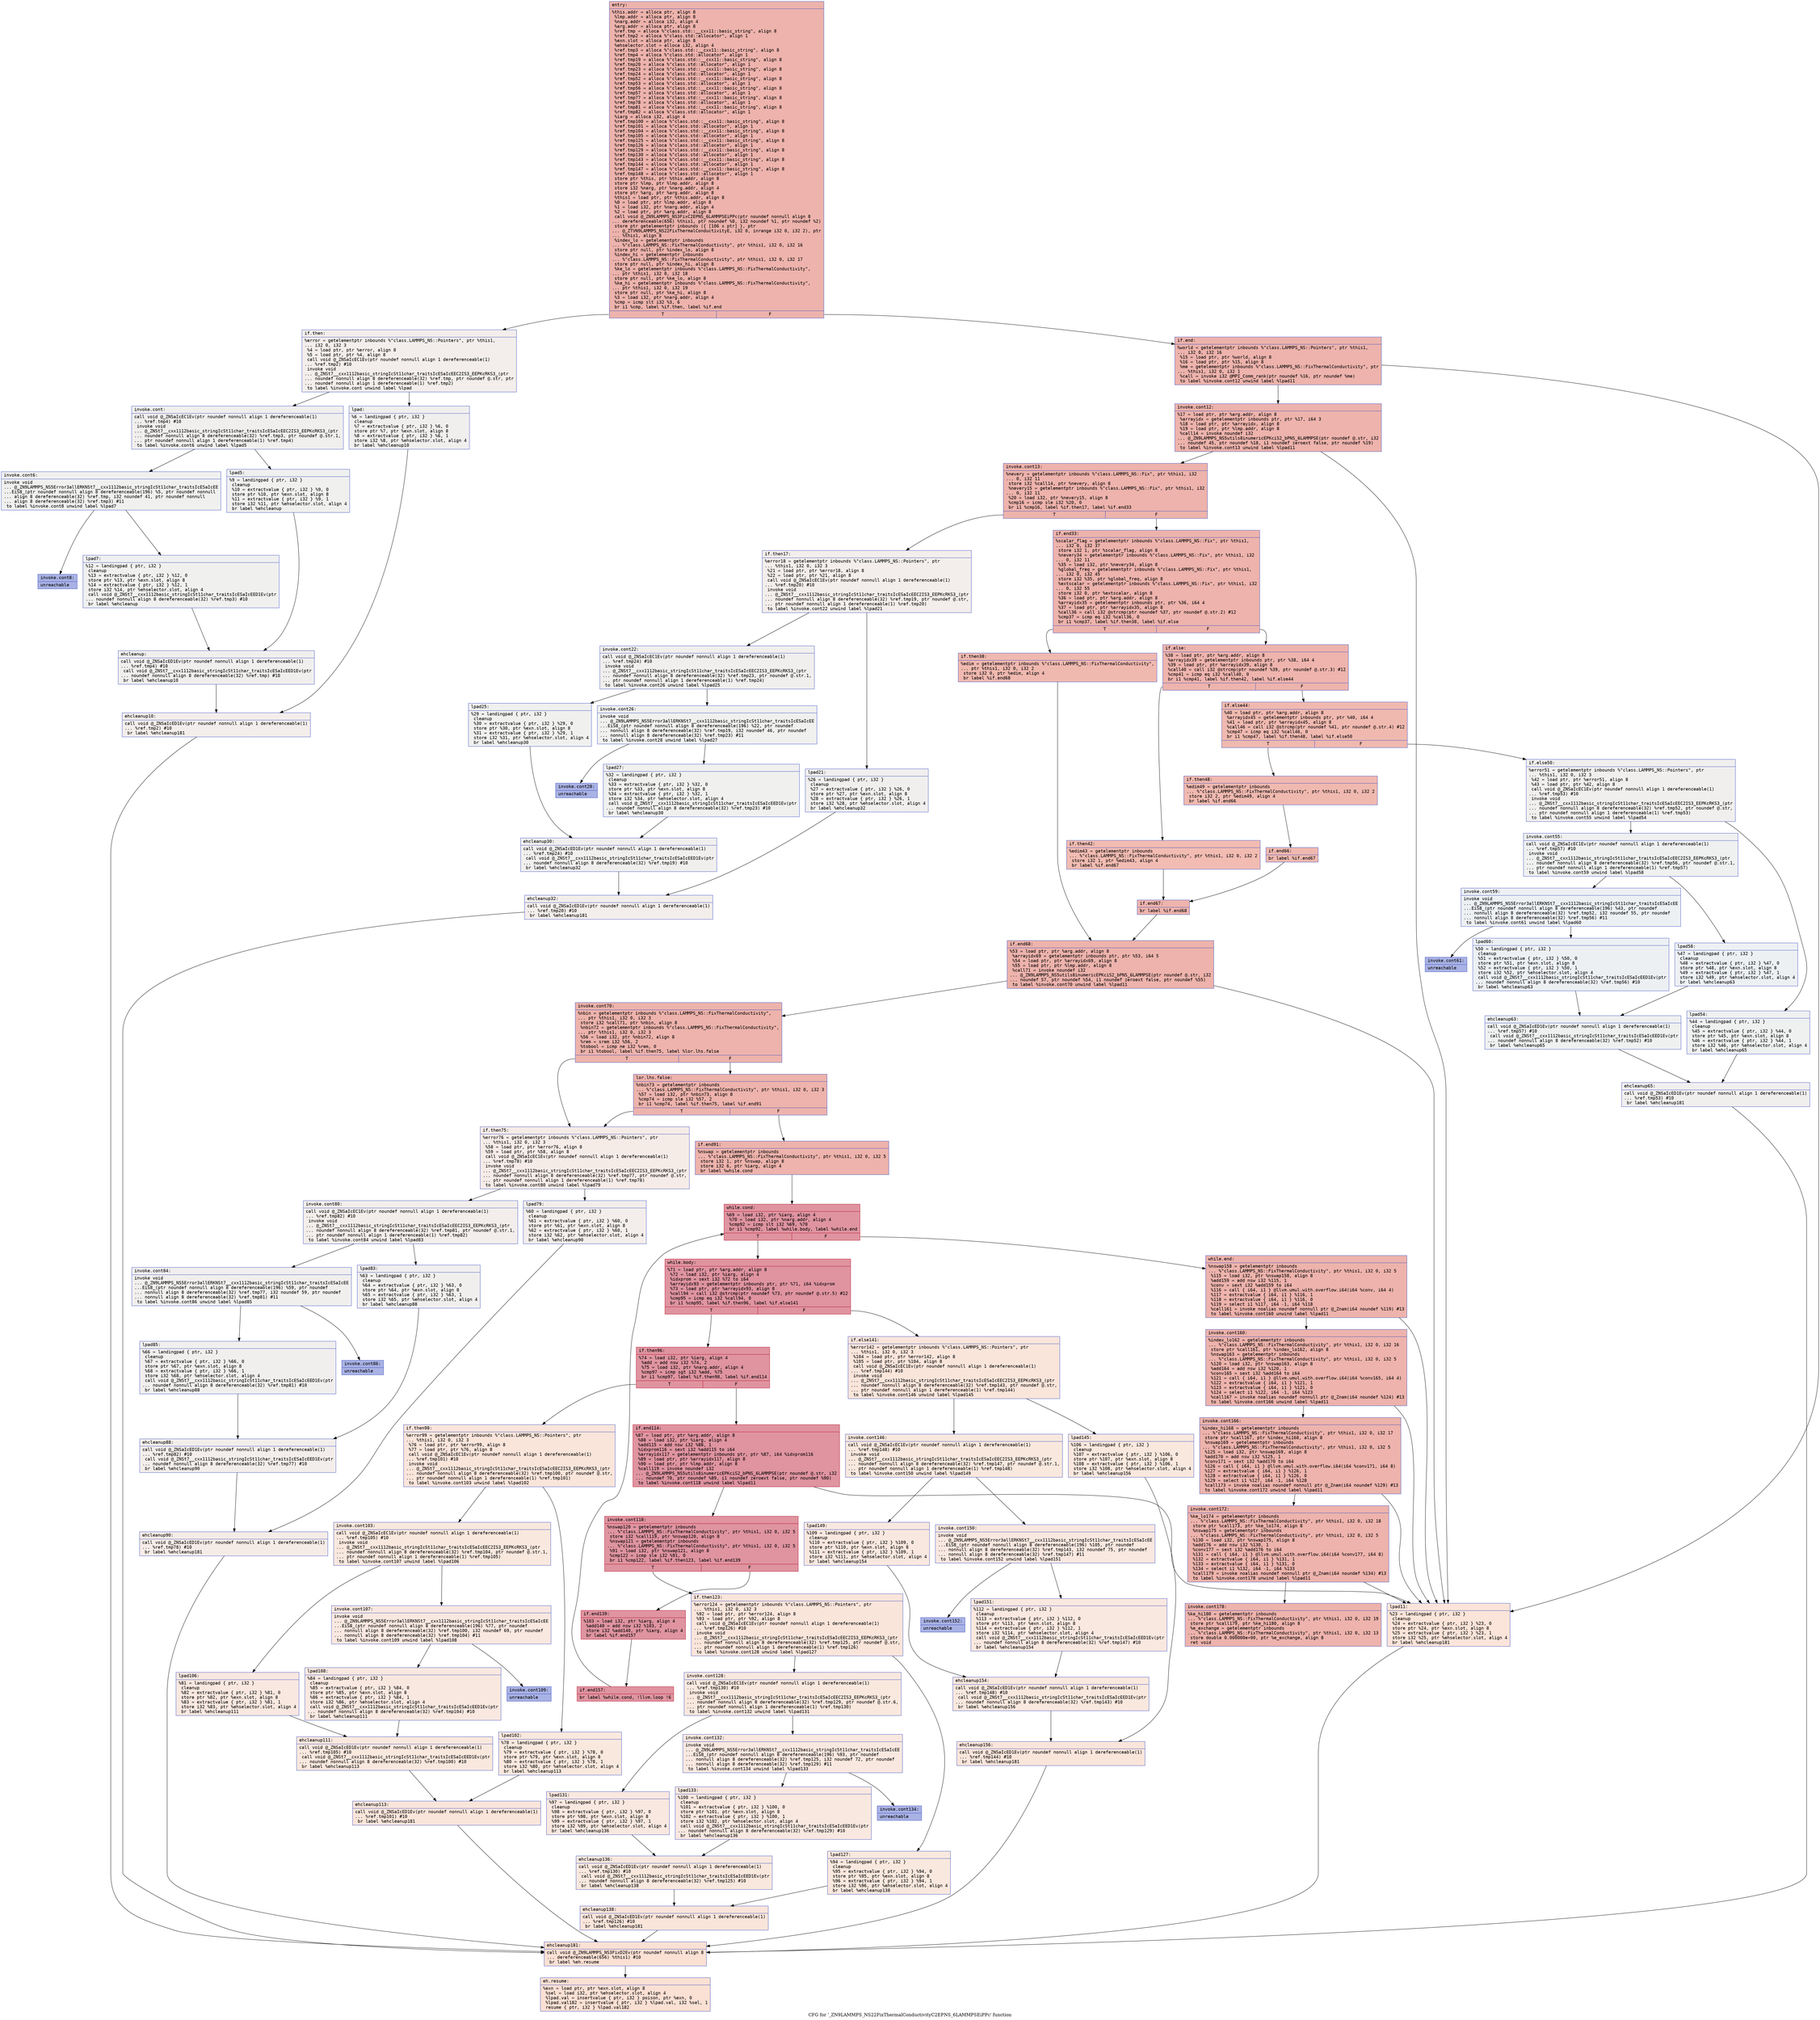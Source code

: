 digraph "CFG for '_ZN9LAMMPS_NS22FixThermalConductivityC2EPNS_6LAMMPSEiPPc' function" {
	label="CFG for '_ZN9LAMMPS_NS22FixThermalConductivityC2EPNS_6LAMMPSEiPPc' function";

	Node0x55ef6f8c0420 [shape=record,color="#3d50c3ff", style=filled, fillcolor="#d6524470" fontname="Courier",label="{entry:\l|  %this.addr = alloca ptr, align 8\l  %lmp.addr = alloca ptr, align 8\l  %narg.addr = alloca i32, align 4\l  %arg.addr = alloca ptr, align 8\l  %ref.tmp = alloca %\"class.std::__cxx11::basic_string\", align 8\l  %ref.tmp2 = alloca %\"class.std::allocator\", align 1\l  %exn.slot = alloca ptr, align 8\l  %ehselector.slot = alloca i32, align 4\l  %ref.tmp3 = alloca %\"class.std::__cxx11::basic_string\", align 8\l  %ref.tmp4 = alloca %\"class.std::allocator\", align 1\l  %ref.tmp19 = alloca %\"class.std::__cxx11::basic_string\", align 8\l  %ref.tmp20 = alloca %\"class.std::allocator\", align 1\l  %ref.tmp23 = alloca %\"class.std::__cxx11::basic_string\", align 8\l  %ref.tmp24 = alloca %\"class.std::allocator\", align 1\l  %ref.tmp52 = alloca %\"class.std::__cxx11::basic_string\", align 8\l  %ref.tmp53 = alloca %\"class.std::allocator\", align 1\l  %ref.tmp56 = alloca %\"class.std::__cxx11::basic_string\", align 8\l  %ref.tmp57 = alloca %\"class.std::allocator\", align 1\l  %ref.tmp77 = alloca %\"class.std::__cxx11::basic_string\", align 8\l  %ref.tmp78 = alloca %\"class.std::allocator\", align 1\l  %ref.tmp81 = alloca %\"class.std::__cxx11::basic_string\", align 8\l  %ref.tmp82 = alloca %\"class.std::allocator\", align 1\l  %iarg = alloca i32, align 4\l  %ref.tmp100 = alloca %\"class.std::__cxx11::basic_string\", align 8\l  %ref.tmp101 = alloca %\"class.std::allocator\", align 1\l  %ref.tmp104 = alloca %\"class.std::__cxx11::basic_string\", align 8\l  %ref.tmp105 = alloca %\"class.std::allocator\", align 1\l  %ref.tmp125 = alloca %\"class.std::__cxx11::basic_string\", align 8\l  %ref.tmp126 = alloca %\"class.std::allocator\", align 1\l  %ref.tmp129 = alloca %\"class.std::__cxx11::basic_string\", align 8\l  %ref.tmp130 = alloca %\"class.std::allocator\", align 1\l  %ref.tmp143 = alloca %\"class.std::__cxx11::basic_string\", align 8\l  %ref.tmp144 = alloca %\"class.std::allocator\", align 1\l  %ref.tmp147 = alloca %\"class.std::__cxx11::basic_string\", align 8\l  %ref.tmp148 = alloca %\"class.std::allocator\", align 1\l  store ptr %this, ptr %this.addr, align 8\l  store ptr %lmp, ptr %lmp.addr, align 8\l  store i32 %narg, ptr %narg.addr, align 4\l  store ptr %arg, ptr %arg.addr, align 8\l  %this1 = load ptr, ptr %this.addr, align 8\l  %0 = load ptr, ptr %lmp.addr, align 8\l  %1 = load i32, ptr %narg.addr, align 4\l  %2 = load ptr, ptr %arg.addr, align 8\l  call void @_ZN9LAMMPS_NS3FixC2EPNS_6LAMMPSEiPPc(ptr noundef nonnull align 8\l... dereferenceable(656) %this1, ptr noundef %0, i32 noundef %1, ptr noundef %2)\l  store ptr getelementptr inbounds (\{ [106 x ptr] \}, ptr\l... @_ZTVN9LAMMPS_NS22FixThermalConductivityE, i32 0, inrange i32 0, i32 2), ptr\l... %this1, align 8\l  %index_lo = getelementptr inbounds\l... %\"class.LAMMPS_NS::FixThermalConductivity\", ptr %this1, i32 0, i32 16\l  store ptr null, ptr %index_lo, align 8\l  %index_hi = getelementptr inbounds\l... %\"class.LAMMPS_NS::FixThermalConductivity\", ptr %this1, i32 0, i32 17\l  store ptr null, ptr %index_hi, align 8\l  %ke_lo = getelementptr inbounds %\"class.LAMMPS_NS::FixThermalConductivity\",\l... ptr %this1, i32 0, i32 18\l  store ptr null, ptr %ke_lo, align 8\l  %ke_hi = getelementptr inbounds %\"class.LAMMPS_NS::FixThermalConductivity\",\l... ptr %this1, i32 0, i32 19\l  store ptr null, ptr %ke_hi, align 8\l  %3 = load i32, ptr %narg.addr, align 4\l  %cmp = icmp slt i32 %3, 6\l  br i1 %cmp, label %if.then, label %if.end\l|{<s0>T|<s1>F}}"];
	Node0x55ef6f8c0420:s0 -> Node0x55ef6f8c4960[tooltip="entry -> if.then\nProbability 0.00%" ];
	Node0x55ef6f8c0420:s1 -> Node0x55ef6f8c4a30[tooltip="entry -> if.end\nProbability 100.00%" ];
	Node0x55ef6f8c4960 [shape=record,color="#3d50c3ff", style=filled, fillcolor="#e5d8d170" fontname="Courier",label="{if.then:\l|  %error = getelementptr inbounds %\"class.LAMMPS_NS::Pointers\", ptr %this1,\l... i32 0, i32 3\l  %4 = load ptr, ptr %error, align 8\l  %5 = load ptr, ptr %4, align 8\l  call void @_ZNSaIcEC1Ev(ptr noundef nonnull align 1 dereferenceable(1)\l... %ref.tmp2) #10\l  invoke void\l... @_ZNSt7__cxx1112basic_stringIcSt11char_traitsIcESaIcEEC2IS3_EEPKcRKS3_(ptr\l... noundef nonnull align 8 dereferenceable(32) %ref.tmp, ptr noundef @.str, ptr\l... noundef nonnull align 1 dereferenceable(1) %ref.tmp2)\l          to label %invoke.cont unwind label %lpad\l}"];
	Node0x55ef6f8c4960 -> Node0x55ef6f8c56a0[tooltip="if.then -> invoke.cont\nProbability 50.00%" ];
	Node0x55ef6f8c4960 -> Node0x55ef6f8c5780[tooltip="if.then -> lpad\nProbability 50.00%" ];
	Node0x55ef6f8c56a0 [shape=record,color="#3d50c3ff", style=filled, fillcolor="#e0dbd870" fontname="Courier",label="{invoke.cont:\l|  call void @_ZNSaIcEC1Ev(ptr noundef nonnull align 1 dereferenceable(1)\l... %ref.tmp4) #10\l  invoke void\l... @_ZNSt7__cxx1112basic_stringIcSt11char_traitsIcESaIcEEC2IS3_EEPKcRKS3_(ptr\l... noundef nonnull align 8 dereferenceable(32) %ref.tmp3, ptr noundef @.str.1,\l... ptr noundef nonnull align 1 dereferenceable(1) %ref.tmp4)\l          to label %invoke.cont6 unwind label %lpad5\l}"];
	Node0x55ef6f8c56a0 -> Node0x55ef6f8c6b20[tooltip="invoke.cont -> invoke.cont6\nProbability 50.00%" ];
	Node0x55ef6f8c56a0 -> Node0x55ef6f8c6b70[tooltip="invoke.cont -> lpad5\nProbability 50.00%" ];
	Node0x55ef6f8c6b20 [shape=record,color="#3d50c3ff", style=filled, fillcolor="#dedcdb70" fontname="Courier",label="{invoke.cont6:\l|  invoke void\l... @_ZN9LAMMPS_NS5Error3allERKNSt7__cxx1112basic_stringIcSt11char_traitsIcESaIcEE\l...EiS8_(ptr noundef nonnull align 8 dereferenceable(196) %5, ptr noundef nonnull\l... align 8 dereferenceable(32) %ref.tmp, i32 noundef 41, ptr noundef nonnull\l... align 8 dereferenceable(32) %ref.tmp3) #11\l          to label %invoke.cont8 unwind label %lpad7\l}"];
	Node0x55ef6f8c6b20 -> Node0x55ef6f8c6ad0[tooltip="invoke.cont6 -> invoke.cont8\nProbability 0.00%" ];
	Node0x55ef6f8c6b20 -> Node0x55ef6f8c6dd0[tooltip="invoke.cont6 -> lpad7\nProbability 100.00%" ];
	Node0x55ef6f8c6ad0 [shape=record,color="#3d50c3ff", style=filled, fillcolor="#3d50c370" fontname="Courier",label="{invoke.cont8:\l|  unreachable\l}"];
	Node0x55ef6f8c5780 [shape=record,color="#3d50c3ff", style=filled, fillcolor="#e0dbd870" fontname="Courier",label="{lpad:\l|  %6 = landingpad \{ ptr, i32 \}\l          cleanup\l  %7 = extractvalue \{ ptr, i32 \} %6, 0\l  store ptr %7, ptr %exn.slot, align 8\l  %8 = extractvalue \{ ptr, i32 \} %6, 1\l  store i32 %8, ptr %ehselector.slot, align 4\l  br label %ehcleanup10\l}"];
	Node0x55ef6f8c5780 -> Node0x55ef6f8c7470[tooltip="lpad -> ehcleanup10\nProbability 100.00%" ];
	Node0x55ef6f8c6b70 [shape=record,color="#3d50c3ff", style=filled, fillcolor="#dedcdb70" fontname="Courier",label="{lpad5:\l|  %9 = landingpad \{ ptr, i32 \}\l          cleanup\l  %10 = extractvalue \{ ptr, i32 \} %9, 0\l  store ptr %10, ptr %exn.slot, align 8\l  %11 = extractvalue \{ ptr, i32 \} %9, 1\l  store i32 %11, ptr %ehselector.slot, align 4\l  br label %ehcleanup\l}"];
	Node0x55ef6f8c6b70 -> Node0x55ef6f8c77c0[tooltip="lpad5 -> ehcleanup\nProbability 100.00%" ];
	Node0x55ef6f8c6dd0 [shape=record,color="#3d50c3ff", style=filled, fillcolor="#dedcdb70" fontname="Courier",label="{lpad7:\l|  %12 = landingpad \{ ptr, i32 \}\l          cleanup\l  %13 = extractvalue \{ ptr, i32 \} %12, 0\l  store ptr %13, ptr %exn.slot, align 8\l  %14 = extractvalue \{ ptr, i32 \} %12, 1\l  store i32 %14, ptr %ehselector.slot, align 4\l  call void @_ZNSt7__cxx1112basic_stringIcSt11char_traitsIcESaIcEED1Ev(ptr\l... noundef nonnull align 8 dereferenceable(32) %ref.tmp3) #10\l  br label %ehcleanup\l}"];
	Node0x55ef6f8c6dd0 -> Node0x55ef6f8c77c0[tooltip="lpad7 -> ehcleanup\nProbability 100.00%" ];
	Node0x55ef6f8c77c0 [shape=record,color="#3d50c3ff", style=filled, fillcolor="#e0dbd870" fontname="Courier",label="{ehcleanup:\l|  call void @_ZNSaIcED1Ev(ptr noundef nonnull align 1 dereferenceable(1)\l... %ref.tmp4) #10\l  call void @_ZNSt7__cxx1112basic_stringIcSt11char_traitsIcESaIcEED1Ev(ptr\l... noundef nonnull align 8 dereferenceable(32) %ref.tmp) #10\l  br label %ehcleanup10\l}"];
	Node0x55ef6f8c77c0 -> Node0x55ef6f8c7470[tooltip="ehcleanup -> ehcleanup10\nProbability 100.00%" ];
	Node0x55ef6f8c7470 [shape=record,color="#3d50c3ff", style=filled, fillcolor="#e5d8d170" fontname="Courier",label="{ehcleanup10:\l|  call void @_ZNSaIcED1Ev(ptr noundef nonnull align 1 dereferenceable(1)\l... %ref.tmp2) #10\l  br label %ehcleanup181\l}"];
	Node0x55ef6f8c7470 -> Node0x55ef6f8c8220[tooltip="ehcleanup10 -> ehcleanup181\nProbability 100.00%" ];
	Node0x55ef6f8c4a30 [shape=record,color="#3d50c3ff", style=filled, fillcolor="#d6524470" fontname="Courier",label="{if.end:\l|  %world = getelementptr inbounds %\"class.LAMMPS_NS::Pointers\", ptr %this1,\l... i32 0, i32 16\l  %15 = load ptr, ptr %world, align 8\l  %16 = load ptr, ptr %15, align 8\l  %me = getelementptr inbounds %\"class.LAMMPS_NS::FixThermalConductivity\", ptr\l... %this1, i32 0, i32 1\l  %call = invoke i32 @MPI_Comm_rank(ptr noundef %16, ptr noundef %me)\l          to label %invoke.cont12 unwind label %lpad11\l}"];
	Node0x55ef6f8c4a30 -> Node0x55ef6f8c8580[tooltip="if.end -> invoke.cont12\nProbability 100.00%" ];
	Node0x55ef6f8c4a30 -> Node0x55ef6f8c8600[tooltip="if.end -> lpad11\nProbability 0.00%" ];
	Node0x55ef6f8c8580 [shape=record,color="#3d50c3ff", style=filled, fillcolor="#d6524470" fontname="Courier",label="{invoke.cont12:\l|  %17 = load ptr, ptr %arg.addr, align 8\l  %arrayidx = getelementptr inbounds ptr, ptr %17, i64 3\l  %18 = load ptr, ptr %arrayidx, align 8\l  %19 = load ptr, ptr %lmp.addr, align 8\l  %call14 = invoke noundef i32\l... @_ZN9LAMMPS_NS5utils8inumericEPKciS2_bPNS_6LAMMPSE(ptr noundef @.str, i32\l... noundef 45, ptr noundef %18, i1 noundef zeroext false, ptr noundef %19)\l          to label %invoke.cont13 unwind label %lpad11\l}"];
	Node0x55ef6f8c8580 -> Node0x55ef6f8c8c70[tooltip="invoke.cont12 -> invoke.cont13\nProbability 100.00%" ];
	Node0x55ef6f8c8580 -> Node0x55ef6f8c8600[tooltip="invoke.cont12 -> lpad11\nProbability 0.00%" ];
	Node0x55ef6f8c8c70 [shape=record,color="#3d50c3ff", style=filled, fillcolor="#d6524470" fontname="Courier",label="{invoke.cont13:\l|  %nevery = getelementptr inbounds %\"class.LAMMPS_NS::Fix\", ptr %this1, i32\l... 0, i32 11\l  store i32 %call14, ptr %nevery, align 8\l  %nevery15 = getelementptr inbounds %\"class.LAMMPS_NS::Fix\", ptr %this1, i32\l... 0, i32 11\l  %20 = load i32, ptr %nevery15, align 8\l  %cmp16 = icmp sle i32 %20, 0\l  br i1 %cmp16, label %if.then17, label %if.end33\l|{<s0>T|<s1>F}}"];
	Node0x55ef6f8c8c70:s0 -> Node0x55ef6f8c9350[tooltip="invoke.cont13 -> if.then17\nProbability 0.00%" ];
	Node0x55ef6f8c8c70:s1 -> Node0x55ef6f8c93d0[tooltip="invoke.cont13 -> if.end33\nProbability 100.00%" ];
	Node0x55ef6f8c9350 [shape=record,color="#3d50c3ff", style=filled, fillcolor="#e5d8d170" fontname="Courier",label="{if.then17:\l|  %error18 = getelementptr inbounds %\"class.LAMMPS_NS::Pointers\", ptr\l... %this1, i32 0, i32 3\l  %21 = load ptr, ptr %error18, align 8\l  %22 = load ptr, ptr %21, align 8\l  call void @_ZNSaIcEC1Ev(ptr noundef nonnull align 1 dereferenceable(1)\l... %ref.tmp20) #10\l  invoke void\l... @_ZNSt7__cxx1112basic_stringIcSt11char_traitsIcESaIcEEC2IS3_EEPKcRKS3_(ptr\l... noundef nonnull align 8 dereferenceable(32) %ref.tmp19, ptr noundef @.str,\l... ptr noundef nonnull align 1 dereferenceable(1) %ref.tmp20)\l          to label %invoke.cont22 unwind label %lpad21\l}"];
	Node0x55ef6f8c9350 -> Node0x55ef6f8c98c0[tooltip="if.then17 -> invoke.cont22\nProbability 50.00%" ];
	Node0x55ef6f8c9350 -> Node0x55ef6f8c9940[tooltip="if.then17 -> lpad21\nProbability 50.00%" ];
	Node0x55ef6f8c98c0 [shape=record,color="#3d50c3ff", style=filled, fillcolor="#e0dbd870" fontname="Courier",label="{invoke.cont22:\l|  call void @_ZNSaIcEC1Ev(ptr noundef nonnull align 1 dereferenceable(1)\l... %ref.tmp24) #10\l  invoke void\l... @_ZNSt7__cxx1112basic_stringIcSt11char_traitsIcESaIcEEC2IS3_EEPKcRKS3_(ptr\l... noundef nonnull align 8 dereferenceable(32) %ref.tmp23, ptr noundef @.str.1,\l... ptr noundef nonnull align 1 dereferenceable(1) %ref.tmp24)\l          to label %invoke.cont26 unwind label %lpad25\l}"];
	Node0x55ef6f8c98c0 -> Node0x55ef6f8c25f0[tooltip="invoke.cont22 -> invoke.cont26\nProbability 50.00%" ];
	Node0x55ef6f8c98c0 -> Node0x55ef6f8c2640[tooltip="invoke.cont22 -> lpad25\nProbability 50.00%" ];
	Node0x55ef6f8c25f0 [shape=record,color="#3d50c3ff", style=filled, fillcolor="#dedcdb70" fontname="Courier",label="{invoke.cont26:\l|  invoke void\l... @_ZN9LAMMPS_NS5Error3allERKNSt7__cxx1112basic_stringIcSt11char_traitsIcESaIcEE\l...EiS8_(ptr noundef nonnull align 8 dereferenceable(196) %22, ptr noundef\l... nonnull align 8 dereferenceable(32) %ref.tmp19, i32 noundef 46, ptr noundef\l... nonnull align 8 dereferenceable(32) %ref.tmp23) #11\l          to label %invoke.cont28 unwind label %lpad27\l}"];
	Node0x55ef6f8c25f0 -> Node0x55ef6f8c25a0[tooltip="invoke.cont26 -> invoke.cont28\nProbability 0.00%" ];
	Node0x55ef6f8c25f0 -> Node0x55ef6f8c2960[tooltip="invoke.cont26 -> lpad27\nProbability 100.00%" ];
	Node0x55ef6f8c25a0 [shape=record,color="#3d50c3ff", style=filled, fillcolor="#3d50c370" fontname="Courier",label="{invoke.cont28:\l|  unreachable\l}"];
	Node0x55ef6f8c8600 [shape=record,color="#3d50c3ff", style=filled, fillcolor="#f5c1a970" fontname="Courier",label="{lpad11:\l|  %23 = landingpad \{ ptr, i32 \}\l          cleanup\l  %24 = extractvalue \{ ptr, i32 \} %23, 0\l  store ptr %24, ptr %exn.slot, align 8\l  %25 = extractvalue \{ ptr, i32 \} %23, 1\l  store i32 %25, ptr %ehselector.slot, align 4\l  br label %ehcleanup181\l}"];
	Node0x55ef6f8c8600 -> Node0x55ef6f8c8220[tooltip="lpad11 -> ehcleanup181\nProbability 100.00%" ];
	Node0x55ef6f8c9940 [shape=record,color="#3d50c3ff", style=filled, fillcolor="#e0dbd870" fontname="Courier",label="{lpad21:\l|  %26 = landingpad \{ ptr, i32 \}\l          cleanup\l  %27 = extractvalue \{ ptr, i32 \} %26, 0\l  store ptr %27, ptr %exn.slot, align 8\l  %28 = extractvalue \{ ptr, i32 \} %26, 1\l  store i32 %28, ptr %ehselector.slot, align 4\l  br label %ehcleanup32\l}"];
	Node0x55ef6f8c9940 -> Node0x55ef6f8cb0c0[tooltip="lpad21 -> ehcleanup32\nProbability 100.00%" ];
	Node0x55ef6f8c2640 [shape=record,color="#3d50c3ff", style=filled, fillcolor="#dedcdb70" fontname="Courier",label="{lpad25:\l|  %29 = landingpad \{ ptr, i32 \}\l          cleanup\l  %30 = extractvalue \{ ptr, i32 \} %29, 0\l  store ptr %30, ptr %exn.slot, align 8\l  %31 = extractvalue \{ ptr, i32 \} %29, 1\l  store i32 %31, ptr %ehselector.slot, align 4\l  br label %ehcleanup30\l}"];
	Node0x55ef6f8c2640 -> Node0x55ef6f8cb430[tooltip="lpad25 -> ehcleanup30\nProbability 100.00%" ];
	Node0x55ef6f8c2960 [shape=record,color="#3d50c3ff", style=filled, fillcolor="#dedcdb70" fontname="Courier",label="{lpad27:\l|  %32 = landingpad \{ ptr, i32 \}\l          cleanup\l  %33 = extractvalue \{ ptr, i32 \} %32, 0\l  store ptr %33, ptr %exn.slot, align 8\l  %34 = extractvalue \{ ptr, i32 \} %32, 1\l  store i32 %34, ptr %ehselector.slot, align 4\l  call void @_ZNSt7__cxx1112basic_stringIcSt11char_traitsIcESaIcEED1Ev(ptr\l... noundef nonnull align 8 dereferenceable(32) %ref.tmp23) #10\l  br label %ehcleanup30\l}"];
	Node0x55ef6f8c2960 -> Node0x55ef6f8cb430[tooltip="lpad27 -> ehcleanup30\nProbability 100.00%" ];
	Node0x55ef6f8cb430 [shape=record,color="#3d50c3ff", style=filled, fillcolor="#e0dbd870" fontname="Courier",label="{ehcleanup30:\l|  call void @_ZNSaIcED1Ev(ptr noundef nonnull align 1 dereferenceable(1)\l... %ref.tmp24) #10\l  call void @_ZNSt7__cxx1112basic_stringIcSt11char_traitsIcESaIcEED1Ev(ptr\l... noundef nonnull align 8 dereferenceable(32) %ref.tmp19) #10\l  br label %ehcleanup32\l}"];
	Node0x55ef6f8cb430 -> Node0x55ef6f8cb0c0[tooltip="ehcleanup30 -> ehcleanup32\nProbability 100.00%" ];
	Node0x55ef6f8cb0c0 [shape=record,color="#3d50c3ff", style=filled, fillcolor="#e5d8d170" fontname="Courier",label="{ehcleanup32:\l|  call void @_ZNSaIcED1Ev(ptr noundef nonnull align 1 dereferenceable(1)\l... %ref.tmp20) #10\l  br label %ehcleanup181\l}"];
	Node0x55ef6f8cb0c0 -> Node0x55ef6f8c8220[tooltip="ehcleanup32 -> ehcleanup181\nProbability 100.00%" ];
	Node0x55ef6f8c93d0 [shape=record,color="#3d50c3ff", style=filled, fillcolor="#d6524470" fontname="Courier",label="{if.end33:\l|  %scalar_flag = getelementptr inbounds %\"class.LAMMPS_NS::Fix\", ptr %this1,\l... i32 0, i32 37\l  store i32 1, ptr %scalar_flag, align 8\l  %nevery34 = getelementptr inbounds %\"class.LAMMPS_NS::Fix\", ptr %this1, i32\l... 0, i32 11\l  %35 = load i32, ptr %nevery34, align 8\l  %global_freq = getelementptr inbounds %\"class.LAMMPS_NS::Fix\", ptr %this1,\l... i32 0, i32 45\l  store i32 %35, ptr %global_freq, align 8\l  %extscalar = getelementptr inbounds %\"class.LAMMPS_NS::Fix\", ptr %this1, i32\l... 0, i32 55\l  store i32 0, ptr %extscalar, align 8\l  %36 = load ptr, ptr %arg.addr, align 8\l  %arrayidx35 = getelementptr inbounds ptr, ptr %36, i64 4\l  %37 = load ptr, ptr %arrayidx35, align 8\l  %call36 = call i32 @strcmp(ptr noundef %37, ptr noundef @.str.2) #12\l  %cmp37 = icmp eq i32 %call36, 0\l  br i1 %cmp37, label %if.then38, label %if.else\l|{<s0>T|<s1>F}}"];
	Node0x55ef6f8c93d0:s0 -> Node0x55ef6f8cc800[tooltip="if.end33 -> if.then38\nProbability 37.50%" ];
	Node0x55ef6f8c93d0:s1 -> Node0x55ef6f8cc880[tooltip="if.end33 -> if.else\nProbability 62.50%" ];
	Node0x55ef6f8cc800 [shape=record,color="#3d50c3ff", style=filled, fillcolor="#de614d70" fontname="Courier",label="{if.then38:\l|  %edim = getelementptr inbounds %\"class.LAMMPS_NS::FixThermalConductivity\",\l... ptr %this1, i32 0, i32 2\l  store i32 0, ptr %edim, align 4\l  br label %if.end68\l}"];
	Node0x55ef6f8cc800 -> Node0x55ef6f8ccb20[tooltip="if.then38 -> if.end68\nProbability 100.00%" ];
	Node0x55ef6f8cc880 [shape=record,color="#3d50c3ff", style=filled, fillcolor="#d8564670" fontname="Courier",label="{if.else:\l|  %38 = load ptr, ptr %arg.addr, align 8\l  %arrayidx39 = getelementptr inbounds ptr, ptr %38, i64 4\l  %39 = load ptr, ptr %arrayidx39, align 8\l  %call40 = call i32 @strcmp(ptr noundef %39, ptr noundef @.str.3) #12\l  %cmp41 = icmp eq i32 %call40, 0\l  br i1 %cmp41, label %if.then42, label %if.else44\l|{<s0>T|<s1>F}}"];
	Node0x55ef6f8cc880:s0 -> Node0x55ef6f8ccfe0[tooltip="if.else -> if.then42\nProbability 37.50%" ];
	Node0x55ef6f8cc880:s1 -> Node0x55ef6f8cd060[tooltip="if.else -> if.else44\nProbability 62.50%" ];
	Node0x55ef6f8ccfe0 [shape=record,color="#3d50c3ff", style=filled, fillcolor="#e1675170" fontname="Courier",label="{if.then42:\l|  %edim43 = getelementptr inbounds\l... %\"class.LAMMPS_NS::FixThermalConductivity\", ptr %this1, i32 0, i32 2\l  store i32 1, ptr %edim43, align 4\l  br label %if.end67\l}"];
	Node0x55ef6f8ccfe0 -> Node0x55ef6f8c4d60[tooltip="if.then42 -> if.end67\nProbability 100.00%" ];
	Node0x55ef6f8cd060 [shape=record,color="#3d50c3ff", style=filled, fillcolor="#de614d70" fontname="Courier",label="{if.else44:\l|  %40 = load ptr, ptr %arg.addr, align 8\l  %arrayidx45 = getelementptr inbounds ptr, ptr %40, i64 4\l  %41 = load ptr, ptr %arrayidx45, align 8\l  %call46 = call i32 @strcmp(ptr noundef %41, ptr noundef @.str.4) #12\l  %cmp47 = icmp eq i32 %call46, 0\l  br i1 %cmp47, label %if.then48, label %if.else50\l|{<s0>T|<s1>F}}"];
	Node0x55ef6f8cd060:s0 -> Node0x55ef6f8c5220[tooltip="if.else44 -> if.then48\nProbability 100.00%" ];
	Node0x55ef6f8cd060:s1 -> Node0x55ef6f8cde90[tooltip="if.else44 -> if.else50\nProbability 0.00%" ];
	Node0x55ef6f8c5220 [shape=record,color="#3d50c3ff", style=filled, fillcolor="#de614d70" fontname="Courier",label="{if.then48:\l|  %edim49 = getelementptr inbounds\l... %\"class.LAMMPS_NS::FixThermalConductivity\", ptr %this1, i32 0, i32 2\l  store i32 2, ptr %edim49, align 4\l  br label %if.end66\l}"];
	Node0x55ef6f8c5220 -> Node0x55ef6f8ce170[tooltip="if.then48 -> if.end66\nProbability 100.00%" ];
	Node0x55ef6f8cde90 [shape=record,color="#3d50c3ff", style=filled, fillcolor="#e0dbd870" fontname="Courier",label="{if.else50:\l|  %error51 = getelementptr inbounds %\"class.LAMMPS_NS::Pointers\", ptr\l... %this1, i32 0, i32 3\l  %42 = load ptr, ptr %error51, align 8\l  %43 = load ptr, ptr %42, align 8\l  call void @_ZNSaIcEC1Ev(ptr noundef nonnull align 1 dereferenceable(1)\l... %ref.tmp53) #10\l  invoke void\l... @_ZNSt7__cxx1112basic_stringIcSt11char_traitsIcESaIcEEC2IS3_EEPKcRKS3_(ptr\l... noundef nonnull align 8 dereferenceable(32) %ref.tmp52, ptr noundef @.str,\l... ptr noundef nonnull align 1 dereferenceable(1) %ref.tmp53)\l          to label %invoke.cont55 unwind label %lpad54\l}"];
	Node0x55ef6f8cde90 -> Node0x55ef6f8ce5c0[tooltip="if.else50 -> invoke.cont55\nProbability 50.00%" ];
	Node0x55ef6f8cde90 -> Node0x55ef6f8ce640[tooltip="if.else50 -> lpad54\nProbability 50.00%" ];
	Node0x55ef6f8ce5c0 [shape=record,color="#3d50c3ff", style=filled, fillcolor="#dbdcde70" fontname="Courier",label="{invoke.cont55:\l|  call void @_ZNSaIcEC1Ev(ptr noundef nonnull align 1 dereferenceable(1)\l... %ref.tmp57) #10\l  invoke void\l... @_ZNSt7__cxx1112basic_stringIcSt11char_traitsIcESaIcEEC2IS3_EEPKcRKS3_(ptr\l... noundef nonnull align 8 dereferenceable(32) %ref.tmp56, ptr noundef @.str.1,\l... ptr noundef nonnull align 1 dereferenceable(1) %ref.tmp57)\l          to label %invoke.cont59 unwind label %lpad58\l}"];
	Node0x55ef6f8ce5c0 -> Node0x55ef6f8ce9c0[tooltip="invoke.cont55 -> invoke.cont59\nProbability 50.00%" ];
	Node0x55ef6f8ce5c0 -> Node0x55ef6f8cea10[tooltip="invoke.cont55 -> lpad58\nProbability 50.00%" ];
	Node0x55ef6f8ce9c0 [shape=record,color="#3d50c3ff", style=filled, fillcolor="#d6dce470" fontname="Courier",label="{invoke.cont59:\l|  invoke void\l... @_ZN9LAMMPS_NS5Error3allERKNSt7__cxx1112basic_stringIcSt11char_traitsIcESaIcEE\l...EiS8_(ptr noundef nonnull align 8 dereferenceable(196) %43, ptr noundef\l... nonnull align 8 dereferenceable(32) %ref.tmp52, i32 noundef 55, ptr noundef\l... nonnull align 8 dereferenceable(32) %ref.tmp56) #11\l          to label %invoke.cont61 unwind label %lpad60\l}"];
	Node0x55ef6f8ce9c0 -> Node0x55ef6f8ce970[tooltip="invoke.cont59 -> invoke.cont61\nProbability 0.00%" ];
	Node0x55ef6f8ce9c0 -> Node0x55ef6f8ced00[tooltip="invoke.cont59 -> lpad60\nProbability 100.00%" ];
	Node0x55ef6f8ce970 [shape=record,color="#3d50c3ff", style=filled, fillcolor="#3d50c370" fontname="Courier",label="{invoke.cont61:\l|  unreachable\l}"];
	Node0x55ef6f8ce640 [shape=record,color="#3d50c3ff", style=filled, fillcolor="#dbdcde70" fontname="Courier",label="{lpad54:\l|  %44 = landingpad \{ ptr, i32 \}\l          cleanup\l  %45 = extractvalue \{ ptr, i32 \} %44, 0\l  store ptr %45, ptr %exn.slot, align 8\l  %46 = extractvalue \{ ptr, i32 \} %44, 1\l  store i32 %46, ptr %ehselector.slot, align 4\l  br label %ehcleanup65\l}"];
	Node0x55ef6f8ce640 -> Node0x55ef6f8cf2c0[tooltip="lpad54 -> ehcleanup65\nProbability 100.00%" ];
	Node0x55ef6f8cea10 [shape=record,color="#3d50c3ff", style=filled, fillcolor="#d6dce470" fontname="Courier",label="{lpad58:\l|  %47 = landingpad \{ ptr, i32 \}\l          cleanup\l  %48 = extractvalue \{ ptr, i32 \} %47, 0\l  store ptr %48, ptr %exn.slot, align 8\l  %49 = extractvalue \{ ptr, i32 \} %47, 1\l  store i32 %49, ptr %ehselector.slot, align 4\l  br label %ehcleanup63\l}"];
	Node0x55ef6f8cea10 -> Node0x55ef6f8cfe20[tooltip="lpad58 -> ehcleanup63\nProbability 100.00%" ];
	Node0x55ef6f8ced00 [shape=record,color="#3d50c3ff", style=filled, fillcolor="#d6dce470" fontname="Courier",label="{lpad60:\l|  %50 = landingpad \{ ptr, i32 \}\l          cleanup\l  %51 = extractvalue \{ ptr, i32 \} %50, 0\l  store ptr %51, ptr %exn.slot, align 8\l  %52 = extractvalue \{ ptr, i32 \} %50, 1\l  store i32 %52, ptr %ehselector.slot, align 4\l  call void @_ZNSt7__cxx1112basic_stringIcSt11char_traitsIcESaIcEED1Ev(ptr\l... noundef nonnull align 8 dereferenceable(32) %ref.tmp56) #10\l  br label %ehcleanup63\l}"];
	Node0x55ef6f8ced00 -> Node0x55ef6f8cfe20[tooltip="lpad60 -> ehcleanup63\nProbability 100.00%" ];
	Node0x55ef6f8cfe20 [shape=record,color="#3d50c3ff", style=filled, fillcolor="#dbdcde70" fontname="Courier",label="{ehcleanup63:\l|  call void @_ZNSaIcED1Ev(ptr noundef nonnull align 1 dereferenceable(1)\l... %ref.tmp57) #10\l  call void @_ZNSt7__cxx1112basic_stringIcSt11char_traitsIcESaIcEED1Ev(ptr\l... noundef nonnull align 8 dereferenceable(32) %ref.tmp52) #10\l  br label %ehcleanup65\l}"];
	Node0x55ef6f8cfe20 -> Node0x55ef6f8cf2c0[tooltip="ehcleanup63 -> ehcleanup65\nProbability 100.00%" ];
	Node0x55ef6f8cf2c0 [shape=record,color="#3d50c3ff", style=filled, fillcolor="#e0dbd870" fontname="Courier",label="{ehcleanup65:\l|  call void @_ZNSaIcED1Ev(ptr noundef nonnull align 1 dereferenceable(1)\l... %ref.tmp53) #10\l  br label %ehcleanup181\l}"];
	Node0x55ef6f8cf2c0 -> Node0x55ef6f8c8220[tooltip="ehcleanup65 -> ehcleanup181\nProbability 100.00%" ];
	Node0x55ef6f8ce170 [shape=record,color="#3d50c3ff", style=filled, fillcolor="#de614d70" fontname="Courier",label="{if.end66:\l|  br label %if.end67\l}"];
	Node0x55ef6f8ce170 -> Node0x55ef6f8c4d60[tooltip="if.end66 -> if.end67\nProbability 100.00%" ];
	Node0x55ef6f8c4d60 [shape=record,color="#3d50c3ff", style=filled, fillcolor="#d8564670" fontname="Courier",label="{if.end67:\l|  br label %if.end68\l}"];
	Node0x55ef6f8c4d60 -> Node0x55ef6f8ccb20[tooltip="if.end67 -> if.end68\nProbability 100.00%" ];
	Node0x55ef6f8ccb20 [shape=record,color="#3d50c3ff", style=filled, fillcolor="#d6524470" fontname="Courier",label="{if.end68:\l|  %53 = load ptr, ptr %arg.addr, align 8\l  %arrayidx69 = getelementptr inbounds ptr, ptr %53, i64 5\l  %54 = load ptr, ptr %arrayidx69, align 8\l  %55 = load ptr, ptr %lmp.addr, align 8\l  %call71 = invoke noundef i32\l... @_ZN9LAMMPS_NS5utils8inumericEPKciS2_bPNS_6LAMMPSE(ptr noundef @.str, i32\l... noundef 57, ptr noundef %54, i1 noundef zeroext false, ptr noundef %55)\l          to label %invoke.cont70 unwind label %lpad11\l}"];
	Node0x55ef6f8ccb20 -> Node0x55ef6f8d0aa0[tooltip="if.end68 -> invoke.cont70\nProbability 100.00%" ];
	Node0x55ef6f8ccb20 -> Node0x55ef6f8c8600[tooltip="if.end68 -> lpad11\nProbability 0.00%" ];
	Node0x55ef6f8d0aa0 [shape=record,color="#3d50c3ff", style=filled, fillcolor="#d6524470" fontname="Courier",label="{invoke.cont70:\l|  %nbin = getelementptr inbounds %\"class.LAMMPS_NS::FixThermalConductivity\",\l... ptr %this1, i32 0, i32 3\l  store i32 %call71, ptr %nbin, align 8\l  %nbin72 = getelementptr inbounds %\"class.LAMMPS_NS::FixThermalConductivity\",\l... ptr %this1, i32 0, i32 3\l  %56 = load i32, ptr %nbin72, align 8\l  %rem = srem i32 %56, 2\l  %tobool = icmp ne i32 %rem, 0\l  br i1 %tobool, label %if.then75, label %lor.lhs.false\l|{<s0>T|<s1>F}}"];
	Node0x55ef6f8d0aa0:s0 -> Node0x55ef6f8d1140[tooltip="invoke.cont70 -> if.then75\nProbability 0.00%" ];
	Node0x55ef6f8d0aa0:s1 -> Node0x55ef6f8d1190[tooltip="invoke.cont70 -> lor.lhs.false\nProbability 100.00%" ];
	Node0x55ef6f8d1190 [shape=record,color="#3d50c3ff", style=filled, fillcolor="#d6524470" fontname="Courier",label="{lor.lhs.false:\l|  %nbin73 = getelementptr inbounds\l... %\"class.LAMMPS_NS::FixThermalConductivity\", ptr %this1, i32 0, i32 3\l  %57 = load i32, ptr %nbin73, align 8\l  %cmp74 = icmp sle i32 %57, 2\l  br i1 %cmp74, label %if.then75, label %if.end91\l|{<s0>T|<s1>F}}"];
	Node0x55ef6f8d1190:s0 -> Node0x55ef6f8d1140[tooltip="lor.lhs.false -> if.then75\nProbability 0.00%" ];
	Node0x55ef6f8d1190:s1 -> Node0x55ef6f8d14d0[tooltip="lor.lhs.false -> if.end91\nProbability 100.00%" ];
	Node0x55ef6f8d1140 [shape=record,color="#3d50c3ff", style=filled, fillcolor="#ead5c970" fontname="Courier",label="{if.then75:\l|  %error76 = getelementptr inbounds %\"class.LAMMPS_NS::Pointers\", ptr\l... %this1, i32 0, i32 3\l  %58 = load ptr, ptr %error76, align 8\l  %59 = load ptr, ptr %58, align 8\l  call void @_ZNSaIcEC1Ev(ptr noundef nonnull align 1 dereferenceable(1)\l... %ref.tmp78) #10\l  invoke void\l... @_ZNSt7__cxx1112basic_stringIcSt11char_traitsIcESaIcEEC2IS3_EEPKcRKS3_(ptr\l... noundef nonnull align 8 dereferenceable(32) %ref.tmp77, ptr noundef @.str,\l... ptr noundef nonnull align 1 dereferenceable(1) %ref.tmp78)\l          to label %invoke.cont80 unwind label %lpad79\l}"];
	Node0x55ef6f8d1140 -> Node0x55ef6f8d1960[tooltip="if.then75 -> invoke.cont80\nProbability 50.00%" ];
	Node0x55ef6f8d1140 -> Node0x55ef6f8d19e0[tooltip="if.then75 -> lpad79\nProbability 50.00%" ];
	Node0x55ef6f8d1960 [shape=record,color="#3d50c3ff", style=filled, fillcolor="#e5d8d170" fontname="Courier",label="{invoke.cont80:\l|  call void @_ZNSaIcEC1Ev(ptr noundef nonnull align 1 dereferenceable(1)\l... %ref.tmp82) #10\l  invoke void\l... @_ZNSt7__cxx1112basic_stringIcSt11char_traitsIcESaIcEEC2IS3_EEPKcRKS3_(ptr\l... noundef nonnull align 8 dereferenceable(32) %ref.tmp81, ptr noundef @.str.1,\l... ptr noundef nonnull align 1 dereferenceable(1) %ref.tmp82)\l          to label %invoke.cont84 unwind label %lpad83\l}"];
	Node0x55ef6f8d1960 -> Node0x55ef6f8d1d00[tooltip="invoke.cont80 -> invoke.cont84\nProbability 50.00%" ];
	Node0x55ef6f8d1960 -> Node0x55ef6f8d1d50[tooltip="invoke.cont80 -> lpad83\nProbability 50.00%" ];
	Node0x55ef6f8d1d00 [shape=record,color="#3d50c3ff", style=filled, fillcolor="#e0dbd870" fontname="Courier",label="{invoke.cont84:\l|  invoke void\l... @_ZN9LAMMPS_NS5Error3allERKNSt7__cxx1112basic_stringIcSt11char_traitsIcESaIcEE\l...EiS8_(ptr noundef nonnull align 8 dereferenceable(196) %59, ptr noundef\l... nonnull align 8 dereferenceable(32) %ref.tmp77, i32 noundef 59, ptr noundef\l... nonnull align 8 dereferenceable(32) %ref.tmp81) #11\l          to label %invoke.cont86 unwind label %lpad85\l}"];
	Node0x55ef6f8d1d00 -> Node0x55ef6f8d1cb0[tooltip="invoke.cont84 -> invoke.cont86\nProbability 0.00%" ];
	Node0x55ef6f8d1d00 -> Node0x55ef6f8d1fb0[tooltip="invoke.cont84 -> lpad85\nProbability 100.00%" ];
	Node0x55ef6f8d1cb0 [shape=record,color="#3d50c3ff", style=filled, fillcolor="#3d50c370" fontname="Courier",label="{invoke.cont86:\l|  unreachable\l}"];
	Node0x55ef6f8d19e0 [shape=record,color="#3d50c3ff", style=filled, fillcolor="#e5d8d170" fontname="Courier",label="{lpad79:\l|  %60 = landingpad \{ ptr, i32 \}\l          cleanup\l  %61 = extractvalue \{ ptr, i32 \} %60, 0\l  store ptr %61, ptr %exn.slot, align 8\l  %62 = extractvalue \{ ptr, i32 \} %60, 1\l  store i32 %62, ptr %ehselector.slot, align 4\l  br label %ehcleanup90\l}"];
	Node0x55ef6f8d19e0 -> Node0x55ef6f8d2510[tooltip="lpad79 -> ehcleanup90\nProbability 100.00%" ];
	Node0x55ef6f8d1d50 [shape=record,color="#3d50c3ff", style=filled, fillcolor="#e0dbd870" fontname="Courier",label="{lpad83:\l|  %63 = landingpad \{ ptr, i32 \}\l          cleanup\l  %64 = extractvalue \{ ptr, i32 \} %63, 0\l  store ptr %64, ptr %exn.slot, align 8\l  %65 = extractvalue \{ ptr, i32 \} %63, 1\l  store i32 %65, ptr %ehselector.slot, align 4\l  br label %ehcleanup88\l}"];
	Node0x55ef6f8d1d50 -> Node0x55ef6f8d2860[tooltip="lpad83 -> ehcleanup88\nProbability 100.00%" ];
	Node0x55ef6f8d1fb0 [shape=record,color="#3d50c3ff", style=filled, fillcolor="#e0dbd870" fontname="Courier",label="{lpad85:\l|  %66 = landingpad \{ ptr, i32 \}\l          cleanup\l  %67 = extractvalue \{ ptr, i32 \} %66, 0\l  store ptr %67, ptr %exn.slot, align 8\l  %68 = extractvalue \{ ptr, i32 \} %66, 1\l  store i32 %68, ptr %ehselector.slot, align 4\l  call void @_ZNSt7__cxx1112basic_stringIcSt11char_traitsIcESaIcEED1Ev(ptr\l... noundef nonnull align 8 dereferenceable(32) %ref.tmp81) #10\l  br label %ehcleanup88\l}"];
	Node0x55ef6f8d1fb0 -> Node0x55ef6f8d2860[tooltip="lpad85 -> ehcleanup88\nProbability 100.00%" ];
	Node0x55ef6f8d2860 [shape=record,color="#3d50c3ff", style=filled, fillcolor="#e5d8d170" fontname="Courier",label="{ehcleanup88:\l|  call void @_ZNSaIcED1Ev(ptr noundef nonnull align 1 dereferenceable(1)\l... %ref.tmp82) #10\l  call void @_ZNSt7__cxx1112basic_stringIcSt11char_traitsIcESaIcEED1Ev(ptr\l... noundef nonnull align 8 dereferenceable(32) %ref.tmp77) #10\l  br label %ehcleanup90\l}"];
	Node0x55ef6f8d2860 -> Node0x55ef6f8d2510[tooltip="ehcleanup88 -> ehcleanup90\nProbability 100.00%" ];
	Node0x55ef6f8d2510 [shape=record,color="#3d50c3ff", style=filled, fillcolor="#ead5c970" fontname="Courier",label="{ehcleanup90:\l|  call void @_ZNSaIcED1Ev(ptr noundef nonnull align 1 dereferenceable(1)\l... %ref.tmp78) #10\l  br label %ehcleanup181\l}"];
	Node0x55ef6f8d2510 -> Node0x55ef6f8c8220[tooltip="ehcleanup90 -> ehcleanup181\nProbability 100.00%" ];
	Node0x55ef6f8d14d0 [shape=record,color="#3d50c3ff", style=filled, fillcolor="#d6524470" fontname="Courier",label="{if.end91:\l|  %nswap = getelementptr inbounds\l... %\"class.LAMMPS_NS::FixThermalConductivity\", ptr %this1, i32 0, i32 5\l  store i32 1, ptr %nswap, align 8\l  store i32 6, ptr %iarg, align 4\l  br label %while.cond\l}"];
	Node0x55ef6f8d14d0 -> Node0x55ef6f8d3380[tooltip="if.end91 -> while.cond\nProbability 100.00%" ];
	Node0x55ef6f8d3380 [shape=record,color="#b70d28ff", style=filled, fillcolor="#b70d2870" fontname="Courier",label="{while.cond:\l|  %69 = load i32, ptr %iarg, align 4\l  %70 = load i32, ptr %narg.addr, align 4\l  %cmp92 = icmp slt i32 %69, %70\l  br i1 %cmp92, label %while.body, label %while.end\l|{<s0>T|<s1>F}}"];
	Node0x55ef6f8d3380:s0 -> Node0x55ef6f8d3620[tooltip="while.cond -> while.body\nProbability 96.88%" ];
	Node0x55ef6f8d3380:s1 -> Node0x55ef6f8d36a0[tooltip="while.cond -> while.end\nProbability 3.12%" ];
	Node0x55ef6f8d3620 [shape=record,color="#b70d28ff", style=filled, fillcolor="#b70d2870" fontname="Courier",label="{while.body:\l|  %71 = load ptr, ptr %arg.addr, align 8\l  %72 = load i32, ptr %iarg, align 4\l  %idxprom = sext i32 %72 to i64\l  %arrayidx93 = getelementptr inbounds ptr, ptr %71, i64 %idxprom\l  %73 = load ptr, ptr %arrayidx93, align 8\l  %call94 = call i32 @strcmp(ptr noundef %73, ptr noundef @.str.5) #12\l  %cmp95 = icmp eq i32 %call94, 0\l  br i1 %cmp95, label %if.then96, label %if.else141\l|{<s0>T|<s1>F}}"];
	Node0x55ef6f8d3620:s0 -> Node0x55ef6f8d3cb0[tooltip="while.body -> if.then96\nProbability 100.00%" ];
	Node0x55ef6f8d3620:s1 -> Node0x55ef6f8d3d30[tooltip="while.body -> if.else141\nProbability 0.00%" ];
	Node0x55ef6f8d3cb0 [shape=record,color="#b70d28ff", style=filled, fillcolor="#b70d2870" fontname="Courier",label="{if.then96:\l|  %74 = load i32, ptr %iarg, align 4\l  %add = add nsw i32 %74, 2\l  %75 = load i32, ptr %narg.addr, align 4\l  %cmp97 = icmp sgt i32 %add, %75\l  br i1 %cmp97, label %if.then98, label %if.end114\l|{<s0>T|<s1>F}}"];
	Node0x55ef6f8d3cb0:s0 -> Node0x55ef6f8d40c0[tooltip="if.then96 -> if.then98\nProbability 0.00%" ];
	Node0x55ef6f8d3cb0:s1 -> Node0x55ef6f8d4140[tooltip="if.then96 -> if.end114\nProbability 100.00%" ];
	Node0x55ef6f8d40c0 [shape=record,color="#3d50c3ff", style=filled, fillcolor="#f4c5ad70" fontname="Courier",label="{if.then98:\l|  %error99 = getelementptr inbounds %\"class.LAMMPS_NS::Pointers\", ptr\l... %this1, i32 0, i32 3\l  %76 = load ptr, ptr %error99, align 8\l  %77 = load ptr, ptr %76, align 8\l  call void @_ZNSaIcEC1Ev(ptr noundef nonnull align 1 dereferenceable(1)\l... %ref.tmp101) #10\l  invoke void\l... @_ZNSt7__cxx1112basic_stringIcSt11char_traitsIcESaIcEEC2IS3_EEPKcRKS3_(ptr\l... noundef nonnull align 8 dereferenceable(32) %ref.tmp100, ptr noundef @.str,\l... ptr noundef nonnull align 1 dereferenceable(1) %ref.tmp101)\l          to label %invoke.cont103 unwind label %lpad102\l}"];
	Node0x55ef6f8d40c0 -> Node0x55ef6f8d45d0[tooltip="if.then98 -> invoke.cont103\nProbability 50.00%" ];
	Node0x55ef6f8d40c0 -> Node0x55ef6f8d4650[tooltip="if.then98 -> lpad102\nProbability 50.00%" ];
	Node0x55ef6f8d45d0 [shape=record,color="#3d50c3ff", style=filled, fillcolor="#f2cab570" fontname="Courier",label="{invoke.cont103:\l|  call void @_ZNSaIcEC1Ev(ptr noundef nonnull align 1 dereferenceable(1)\l... %ref.tmp105) #10\l  invoke void\l... @_ZNSt7__cxx1112basic_stringIcSt11char_traitsIcESaIcEEC2IS3_EEPKcRKS3_(ptr\l... noundef nonnull align 8 dereferenceable(32) %ref.tmp104, ptr noundef @.str.1,\l... ptr noundef nonnull align 1 dereferenceable(1) %ref.tmp105)\l          to label %invoke.cont107 unwind label %lpad106\l}"];
	Node0x55ef6f8d45d0 -> Node0x55ef6f8d49d0[tooltip="invoke.cont103 -> invoke.cont107\nProbability 50.00%" ];
	Node0x55ef6f8d45d0 -> Node0x55ef6f8d4a20[tooltip="invoke.cont103 -> lpad106\nProbability 50.00%" ];
	Node0x55ef6f8d49d0 [shape=record,color="#3d50c3ff", style=filled, fillcolor="#f1ccb870" fontname="Courier",label="{invoke.cont107:\l|  invoke void\l... @_ZN9LAMMPS_NS5Error3allERKNSt7__cxx1112basic_stringIcSt11char_traitsIcESaIcEE\l...EiS8_(ptr noundef nonnull align 8 dereferenceable(196) %77, ptr noundef\l... nonnull align 8 dereferenceable(32) %ref.tmp100, i32 noundef 69, ptr noundef\l... nonnull align 8 dereferenceable(32) %ref.tmp104) #11\l          to label %invoke.cont109 unwind label %lpad108\l}"];
	Node0x55ef6f8d49d0 -> Node0x55ef6f8d4980[tooltip="invoke.cont107 -> invoke.cont109\nProbability 0.00%" ];
	Node0x55ef6f8d49d0 -> Node0x55ef6f8d4d40[tooltip="invoke.cont107 -> lpad108\nProbability 100.00%" ];
	Node0x55ef6f8d4980 [shape=record,color="#3d50c3ff", style=filled, fillcolor="#3d50c370" fontname="Courier",label="{invoke.cont109:\l|  unreachable\l}"];
	Node0x55ef6f8d4650 [shape=record,color="#3d50c3ff", style=filled, fillcolor="#f2cab570" fontname="Courier",label="{lpad102:\l|  %78 = landingpad \{ ptr, i32 \}\l          cleanup\l  %79 = extractvalue \{ ptr, i32 \} %78, 0\l  store ptr %79, ptr %exn.slot, align 8\l  %80 = extractvalue \{ ptr, i32 \} %78, 1\l  store i32 %80, ptr %ehselector.slot, align 4\l  br label %ehcleanup113\l}"];
	Node0x55ef6f8d4650 -> Node0x55ef6f8d5300[tooltip="lpad102 -> ehcleanup113\nProbability 100.00%" ];
	Node0x55ef6f8d4a20 [shape=record,color="#3d50c3ff", style=filled, fillcolor="#f1ccb870" fontname="Courier",label="{lpad106:\l|  %81 = landingpad \{ ptr, i32 \}\l          cleanup\l  %82 = extractvalue \{ ptr, i32 \} %81, 0\l  store ptr %82, ptr %exn.slot, align 8\l  %83 = extractvalue \{ ptr, i32 \} %81, 1\l  store i32 %83, ptr %ehselector.slot, align 4\l  br label %ehcleanup111\l}"];
	Node0x55ef6f8d4a20 -> Node0x55ef6f8d5650[tooltip="lpad106 -> ehcleanup111\nProbability 100.00%" ];
	Node0x55ef6f8d4d40 [shape=record,color="#3d50c3ff", style=filled, fillcolor="#f1ccb870" fontname="Courier",label="{lpad108:\l|  %84 = landingpad \{ ptr, i32 \}\l          cleanup\l  %85 = extractvalue \{ ptr, i32 \} %84, 0\l  store ptr %85, ptr %exn.slot, align 8\l  %86 = extractvalue \{ ptr, i32 \} %84, 1\l  store i32 %86, ptr %ehselector.slot, align 4\l  call void @_ZNSt7__cxx1112basic_stringIcSt11char_traitsIcESaIcEED1Ev(ptr\l... noundef nonnull align 8 dereferenceable(32) %ref.tmp104) #10\l  br label %ehcleanup111\l}"];
	Node0x55ef6f8d4d40 -> Node0x55ef6f8d5650[tooltip="lpad108 -> ehcleanup111\nProbability 100.00%" ];
	Node0x55ef6f8d5650 [shape=record,color="#3d50c3ff", style=filled, fillcolor="#f2cab570" fontname="Courier",label="{ehcleanup111:\l|  call void @_ZNSaIcED1Ev(ptr noundef nonnull align 1 dereferenceable(1)\l... %ref.tmp105) #10\l  call void @_ZNSt7__cxx1112basic_stringIcSt11char_traitsIcESaIcEED1Ev(ptr\l... noundef nonnull align 8 dereferenceable(32) %ref.tmp100) #10\l  br label %ehcleanup113\l}"];
	Node0x55ef6f8d5650 -> Node0x55ef6f8d5300[tooltip="ehcleanup111 -> ehcleanup113\nProbability 100.00%" ];
	Node0x55ef6f8d5300 [shape=record,color="#3d50c3ff", style=filled, fillcolor="#f4c5ad70" fontname="Courier",label="{ehcleanup113:\l|  call void @_ZNSaIcED1Ev(ptr noundef nonnull align 1 dereferenceable(1)\l... %ref.tmp101) #10\l  br label %ehcleanup181\l}"];
	Node0x55ef6f8d5300 -> Node0x55ef6f8c8220[tooltip="ehcleanup113 -> ehcleanup181\nProbability 100.00%" ];
	Node0x55ef6f8d4140 [shape=record,color="#b70d28ff", style=filled, fillcolor="#b70d2870" fontname="Courier",label="{if.end114:\l|  %87 = load ptr, ptr %arg.addr, align 8\l  %88 = load i32, ptr %iarg, align 4\l  %add115 = add nsw i32 %88, 1\l  %idxprom116 = sext i32 %add115 to i64\l  %arrayidx117 = getelementptr inbounds ptr, ptr %87, i64 %idxprom116\l  %89 = load ptr, ptr %arrayidx117, align 8\l  %90 = load ptr, ptr %lmp.addr, align 8\l  %call119 = invoke noundef i32\l... @_ZN9LAMMPS_NS5utils8inumericEPKciS2_bPNS_6LAMMPSE(ptr noundef @.str, i32\l... noundef 70, ptr noundef %89, i1 noundef zeroext false, ptr noundef %90)\l          to label %invoke.cont118 unwind label %lpad11\l}"];
	Node0x55ef6f8d4140 -> Node0x55ef6f8d6370[tooltip="if.end114 -> invoke.cont118\nProbability 100.00%" ];
	Node0x55ef6f8d4140 -> Node0x55ef6f8c8600[tooltip="if.end114 -> lpad11\nProbability 0.00%" ];
	Node0x55ef6f8d6370 [shape=record,color="#b70d28ff", style=filled, fillcolor="#b70d2870" fontname="Courier",label="{invoke.cont118:\l|  %nswap120 = getelementptr inbounds\l... %\"class.LAMMPS_NS::FixThermalConductivity\", ptr %this1, i32 0, i32 5\l  store i32 %call119, ptr %nswap120, align 8\l  %nswap121 = getelementptr inbounds\l... %\"class.LAMMPS_NS::FixThermalConductivity\", ptr %this1, i32 0, i32 5\l  %91 = load i32, ptr %nswap121, align 8\l  %cmp122 = icmp sle i32 %91, 0\l  br i1 %cmp122, label %if.then123, label %if.end139\l|{<s0>T|<s1>F}}"];
	Node0x55ef6f8d6370:s0 -> Node0x55ef6f8d6970[tooltip="invoke.cont118 -> if.then123\nProbability 0.00%" ];
	Node0x55ef6f8d6370:s1 -> Node0x55ef6f8d69f0[tooltip="invoke.cont118 -> if.end139\nProbability 100.00%" ];
	Node0x55ef6f8d6970 [shape=record,color="#3d50c3ff", style=filled, fillcolor="#f4c5ad70" fontname="Courier",label="{if.then123:\l|  %error124 = getelementptr inbounds %\"class.LAMMPS_NS::Pointers\", ptr\l... %this1, i32 0, i32 3\l  %92 = load ptr, ptr %error124, align 8\l  %93 = load ptr, ptr %92, align 8\l  call void @_ZNSaIcEC1Ev(ptr noundef nonnull align 1 dereferenceable(1)\l... %ref.tmp126) #10\l  invoke void\l... @_ZNSt7__cxx1112basic_stringIcSt11char_traitsIcESaIcEEC2IS3_EEPKcRKS3_(ptr\l... noundef nonnull align 8 dereferenceable(32) %ref.tmp125, ptr noundef @.str,\l... ptr noundef nonnull align 1 dereferenceable(1) %ref.tmp126)\l          to label %invoke.cont128 unwind label %lpad127\l}"];
	Node0x55ef6f8d6970 -> Node0x55ef6f8c9c10[tooltip="if.then123 -> invoke.cont128\nProbability 50.00%" ];
	Node0x55ef6f8d6970 -> Node0x55ef6f8c9c90[tooltip="if.then123 -> lpad127\nProbability 50.00%" ];
	Node0x55ef6f8c9c10 [shape=record,color="#3d50c3ff", style=filled, fillcolor="#f2cab570" fontname="Courier",label="{invoke.cont128:\l|  call void @_ZNSaIcEC1Ev(ptr noundef nonnull align 1 dereferenceable(1)\l... %ref.tmp130) #10\l  invoke void\l... @_ZNSt7__cxx1112basic_stringIcSt11char_traitsIcESaIcEEC2IS3_EEPKcRKS3_(ptr\l... noundef nonnull align 8 dereferenceable(32) %ref.tmp129, ptr noundef @.str.6,\l... ptr noundef nonnull align 1 dereferenceable(1) %ref.tmp130)\l          to label %invoke.cont132 unwind label %lpad131\l}"];
	Node0x55ef6f8c9c10 -> Node0x55ef6f8c9fb0[tooltip="invoke.cont128 -> invoke.cont132\nProbability 50.00%" ];
	Node0x55ef6f8c9c10 -> Node0x55ef6f8ca000[tooltip="invoke.cont128 -> lpad131\nProbability 50.00%" ];
	Node0x55ef6f8c9fb0 [shape=record,color="#3d50c3ff", style=filled, fillcolor="#f1ccb870" fontname="Courier",label="{invoke.cont132:\l|  invoke void\l... @_ZN9LAMMPS_NS5Error3allERKNSt7__cxx1112basic_stringIcSt11char_traitsIcESaIcEE\l...EiS8_(ptr noundef nonnull align 8 dereferenceable(196) %93, ptr noundef\l... nonnull align 8 dereferenceable(32) %ref.tmp125, i32 noundef 72, ptr noundef\l... nonnull align 8 dereferenceable(32) %ref.tmp129) #11\l          to label %invoke.cont134 unwind label %lpad133\l}"];
	Node0x55ef6f8c9fb0 -> Node0x55ef6f8c9f60[tooltip="invoke.cont132 -> invoke.cont134\nProbability 0.00%" ];
	Node0x55ef6f8c9fb0 -> Node0x55ef6f8ca2c0[tooltip="invoke.cont132 -> lpad133\nProbability 100.00%" ];
	Node0x55ef6f8c9f60 [shape=record,color="#3d50c3ff", style=filled, fillcolor="#3d50c370" fontname="Courier",label="{invoke.cont134:\l|  unreachable\l}"];
	Node0x55ef6f8c9c90 [shape=record,color="#3d50c3ff", style=filled, fillcolor="#f2cab570" fontname="Courier",label="{lpad127:\l|  %94 = landingpad \{ ptr, i32 \}\l          cleanup\l  %95 = extractvalue \{ ptr, i32 \} %94, 0\l  store ptr %95, ptr %exn.slot, align 8\l  %96 = extractvalue \{ ptr, i32 \} %94, 1\l  store i32 %96, ptr %ehselector.slot, align 4\l  br label %ehcleanup138\l}"];
	Node0x55ef6f8c9c90 -> Node0x55ef6f8ca880[tooltip="lpad127 -> ehcleanup138\nProbability 100.00%" ];
	Node0x55ef6f8ca000 [shape=record,color="#3d50c3ff", style=filled, fillcolor="#f1ccb870" fontname="Courier",label="{lpad131:\l|  %97 = landingpad \{ ptr, i32 \}\l          cleanup\l  %98 = extractvalue \{ ptr, i32 \} %97, 0\l  store ptr %98, ptr %exn.slot, align 8\l  %99 = extractvalue \{ ptr, i32 \} %97, 1\l  store i32 %99, ptr %ehselector.slot, align 4\l  br label %ehcleanup136\l}"];
	Node0x55ef6f8ca000 -> Node0x55ef6f8cf610[tooltip="lpad131 -> ehcleanup136\nProbability 100.00%" ];
	Node0x55ef6f8ca2c0 [shape=record,color="#3d50c3ff", style=filled, fillcolor="#f1ccb870" fontname="Courier",label="{lpad133:\l|  %100 = landingpad \{ ptr, i32 \}\l          cleanup\l  %101 = extractvalue \{ ptr, i32 \} %100, 0\l  store ptr %101, ptr %exn.slot, align 8\l  %102 = extractvalue \{ ptr, i32 \} %100, 1\l  store i32 %102, ptr %ehselector.slot, align 4\l  call void @_ZNSt7__cxx1112basic_stringIcSt11char_traitsIcESaIcEED1Ev(ptr\l... noundef nonnull align 8 dereferenceable(32) %ref.tmp129) #10\l  br label %ehcleanup136\l}"];
	Node0x55ef6f8ca2c0 -> Node0x55ef6f8cf610[tooltip="lpad133 -> ehcleanup136\nProbability 100.00%" ];
	Node0x55ef6f8cf610 [shape=record,color="#3d50c3ff", style=filled, fillcolor="#f2cab570" fontname="Courier",label="{ehcleanup136:\l|  call void @_ZNSaIcED1Ev(ptr noundef nonnull align 1 dereferenceable(1)\l... %ref.tmp130) #10\l  call void @_ZNSt7__cxx1112basic_stringIcSt11char_traitsIcESaIcEED1Ev(ptr\l... noundef nonnull align 8 dereferenceable(32) %ref.tmp125) #10\l  br label %ehcleanup138\l}"];
	Node0x55ef6f8cf610 -> Node0x55ef6f8ca880[tooltip="ehcleanup136 -> ehcleanup138\nProbability 100.00%" ];
	Node0x55ef6f8ca880 [shape=record,color="#3d50c3ff", style=filled, fillcolor="#f4c5ad70" fontname="Courier",label="{ehcleanup138:\l|  call void @_ZNSaIcED1Ev(ptr noundef nonnull align 1 dereferenceable(1)\l... %ref.tmp126) #10\l  br label %ehcleanup181\l}"];
	Node0x55ef6f8ca880 -> Node0x55ef6f8c8220[tooltip="ehcleanup138 -> ehcleanup181\nProbability 100.00%" ];
	Node0x55ef6f8d69f0 [shape=record,color="#b70d28ff", style=filled, fillcolor="#b70d2870" fontname="Courier",label="{if.end139:\l|  %103 = load i32, ptr %iarg, align 4\l  %add140 = add nsw i32 %103, 2\l  store i32 %add140, ptr %iarg, align 4\l  br label %if.end157\l}"];
	Node0x55ef6f8d69f0 -> Node0x55ef6f8da180[tooltip="if.end139 -> if.end157\nProbability 100.00%" ];
	Node0x55ef6f8d3d30 [shape=record,color="#3d50c3ff", style=filled, fillcolor="#f4c5ad70" fontname="Courier",label="{if.else141:\l|  %error142 = getelementptr inbounds %\"class.LAMMPS_NS::Pointers\", ptr\l... %this1, i32 0, i32 3\l  %104 = load ptr, ptr %error142, align 8\l  %105 = load ptr, ptr %104, align 8\l  call void @_ZNSaIcEC1Ev(ptr noundef nonnull align 1 dereferenceable(1)\l... %ref.tmp144) #10\l  invoke void\l... @_ZNSt7__cxx1112basic_stringIcSt11char_traitsIcESaIcEEC2IS3_EEPKcRKS3_(ptr\l... noundef nonnull align 8 dereferenceable(32) %ref.tmp143, ptr noundef @.str,\l... ptr noundef nonnull align 1 dereferenceable(1) %ref.tmp144)\l          to label %invoke.cont146 unwind label %lpad145\l}"];
	Node0x55ef6f8d3d30 -> Node0x55ef6f8da5b0[tooltip="if.else141 -> invoke.cont146\nProbability 50.00%" ];
	Node0x55ef6f8d3d30 -> Node0x55ef6f8da630[tooltip="if.else141 -> lpad145\nProbability 50.00%" ];
	Node0x55ef6f8da5b0 [shape=record,color="#3d50c3ff", style=filled, fillcolor="#f2cab570" fontname="Courier",label="{invoke.cont146:\l|  call void @_ZNSaIcEC1Ev(ptr noundef nonnull align 1 dereferenceable(1)\l... %ref.tmp148) #10\l  invoke void\l... @_ZNSt7__cxx1112basic_stringIcSt11char_traitsIcESaIcEEC2IS3_EEPKcRKS3_(ptr\l... noundef nonnull align 8 dereferenceable(32) %ref.tmp147, ptr noundef @.str.1,\l... ptr noundef nonnull align 1 dereferenceable(1) %ref.tmp148)\l          to label %invoke.cont150 unwind label %lpad149\l}"];
	Node0x55ef6f8da5b0 -> Node0x55ef6f8da950[tooltip="invoke.cont146 -> invoke.cont150\nProbability 50.00%" ];
	Node0x55ef6f8da5b0 -> Node0x55ef6f8da9a0[tooltip="invoke.cont146 -> lpad149\nProbability 50.00%" ];
	Node0x55ef6f8da950 [shape=record,color="#3d50c3ff", style=filled, fillcolor="#f1ccb870" fontname="Courier",label="{invoke.cont150:\l|  invoke void\l... @_ZN9LAMMPS_NS5Error3allERKNSt7__cxx1112basic_stringIcSt11char_traitsIcESaIcEE\l...EiS8_(ptr noundef nonnull align 8 dereferenceable(196) %105, ptr noundef\l... nonnull align 8 dereferenceable(32) %ref.tmp143, i32 noundef 75, ptr noundef\l... nonnull align 8 dereferenceable(32) %ref.tmp147) #11\l          to label %invoke.cont152 unwind label %lpad151\l}"];
	Node0x55ef6f8da950 -> Node0x55ef6f8da900[tooltip="invoke.cont150 -> invoke.cont152\nProbability 0.00%" ];
	Node0x55ef6f8da950 -> Node0x55ef6f8dac00[tooltip="invoke.cont150 -> lpad151\nProbability 100.00%" ];
	Node0x55ef6f8da900 [shape=record,color="#3d50c3ff", style=filled, fillcolor="#3d50c370" fontname="Courier",label="{invoke.cont152:\l|  unreachable\l}"];
	Node0x55ef6f8da630 [shape=record,color="#3d50c3ff", style=filled, fillcolor="#f2cab570" fontname="Courier",label="{lpad145:\l|  %106 = landingpad \{ ptr, i32 \}\l          cleanup\l  %107 = extractvalue \{ ptr, i32 \} %106, 0\l  store ptr %107, ptr %exn.slot, align 8\l  %108 = extractvalue \{ ptr, i32 \} %106, 1\l  store i32 %108, ptr %ehselector.slot, align 4\l  br label %ehcleanup156\l}"];
	Node0x55ef6f8da630 -> Node0x55ef6f8db160[tooltip="lpad145 -> ehcleanup156\nProbability 100.00%" ];
	Node0x55ef6f8da9a0 [shape=record,color="#3d50c3ff", style=filled, fillcolor="#f1ccb870" fontname="Courier",label="{lpad149:\l|  %109 = landingpad \{ ptr, i32 \}\l          cleanup\l  %110 = extractvalue \{ ptr, i32 \} %109, 0\l  store ptr %110, ptr %exn.slot, align 8\l  %111 = extractvalue \{ ptr, i32 \} %109, 1\l  store i32 %111, ptr %ehselector.slot, align 4\l  br label %ehcleanup154\l}"];
	Node0x55ef6f8da9a0 -> Node0x55ef6f8db4b0[tooltip="lpad149 -> ehcleanup154\nProbability 100.00%" ];
	Node0x55ef6f8dac00 [shape=record,color="#3d50c3ff", style=filled, fillcolor="#f1ccb870" fontname="Courier",label="{lpad151:\l|  %112 = landingpad \{ ptr, i32 \}\l          cleanup\l  %113 = extractvalue \{ ptr, i32 \} %112, 0\l  store ptr %113, ptr %exn.slot, align 8\l  %114 = extractvalue \{ ptr, i32 \} %112, 1\l  store i32 %114, ptr %ehselector.slot, align 4\l  call void @_ZNSt7__cxx1112basic_stringIcSt11char_traitsIcESaIcEED1Ev(ptr\l... noundef nonnull align 8 dereferenceable(32) %ref.tmp147) #10\l  br label %ehcleanup154\l}"];
	Node0x55ef6f8dac00 -> Node0x55ef6f8db4b0[tooltip="lpad151 -> ehcleanup154\nProbability 100.00%" ];
	Node0x55ef6f8db4b0 [shape=record,color="#3d50c3ff", style=filled, fillcolor="#f2cab570" fontname="Courier",label="{ehcleanup154:\l|  call void @_ZNSaIcED1Ev(ptr noundef nonnull align 1 dereferenceable(1)\l... %ref.tmp148) #10\l  call void @_ZNSt7__cxx1112basic_stringIcSt11char_traitsIcESaIcEED1Ev(ptr\l... noundef nonnull align 8 dereferenceable(32) %ref.tmp143) #10\l  br label %ehcleanup156\l}"];
	Node0x55ef6f8db4b0 -> Node0x55ef6f8db160[tooltip="ehcleanup154 -> ehcleanup156\nProbability 100.00%" ];
	Node0x55ef6f8db160 [shape=record,color="#3d50c3ff", style=filled, fillcolor="#f4c5ad70" fontname="Courier",label="{ehcleanup156:\l|  call void @_ZNSaIcED1Ev(ptr noundef nonnull align 1 dereferenceable(1)\l... %ref.tmp144) #10\l  br label %ehcleanup181\l}"];
	Node0x55ef6f8db160 -> Node0x55ef6f8c8220[tooltip="ehcleanup156 -> ehcleanup181\nProbability 100.00%" ];
	Node0x55ef6f8da180 [shape=record,color="#b70d28ff", style=filled, fillcolor="#b70d2870" fontname="Courier",label="{if.end157:\l|  br label %while.cond, !llvm.loop !6\l}"];
	Node0x55ef6f8da180 -> Node0x55ef6f8d3380[tooltip="if.end157 -> while.cond\nProbability 100.00%" ];
	Node0x55ef6f8d36a0 [shape=record,color="#3d50c3ff", style=filled, fillcolor="#d6524470" fontname="Courier",label="{while.end:\l|  %nswap158 = getelementptr inbounds\l... %\"class.LAMMPS_NS::FixThermalConductivity\", ptr %this1, i32 0, i32 5\l  %115 = load i32, ptr %nswap158, align 8\l  %add159 = add nsw i32 %115, 1\l  %conv = sext i32 %add159 to i64\l  %116 = call \{ i64, i1 \} @llvm.umul.with.overflow.i64(i64 %conv, i64 4)\l  %117 = extractvalue \{ i64, i1 \} %116, 1\l  %118 = extractvalue \{ i64, i1 \} %116, 0\l  %119 = select i1 %117, i64 -1, i64 %118\l  %call161 = invoke noalias noundef nonnull ptr @_Znam(i64 noundef %119) #13\l          to label %invoke.cont160 unwind label %lpad11\l}"];
	Node0x55ef6f8d36a0 -> Node0x55ef6f8dcf40[tooltip="while.end -> invoke.cont160\nProbability 100.00%" ];
	Node0x55ef6f8d36a0 -> Node0x55ef6f8c8600[tooltip="while.end -> lpad11\nProbability 0.00%" ];
	Node0x55ef6f8dcf40 [shape=record,color="#3d50c3ff", style=filled, fillcolor="#d6524470" fontname="Courier",label="{invoke.cont160:\l|  %index_lo162 = getelementptr inbounds\l... %\"class.LAMMPS_NS::FixThermalConductivity\", ptr %this1, i32 0, i32 16\l  store ptr %call161, ptr %index_lo162, align 8\l  %nswap163 = getelementptr inbounds\l... %\"class.LAMMPS_NS::FixThermalConductivity\", ptr %this1, i32 0, i32 5\l  %120 = load i32, ptr %nswap163, align 8\l  %add164 = add nsw i32 %120, 1\l  %conv165 = sext i32 %add164 to i64\l  %121 = call \{ i64, i1 \} @llvm.umul.with.overflow.i64(i64 %conv165, i64 4)\l  %122 = extractvalue \{ i64, i1 \} %121, 1\l  %123 = extractvalue \{ i64, i1 \} %121, 0\l  %124 = select i1 %122, i64 -1, i64 %123\l  %call167 = invoke noalias noundef nonnull ptr @_Znam(i64 noundef %124) #13\l          to label %invoke.cont166 unwind label %lpad11\l}"];
	Node0x55ef6f8dcf40 -> Node0x55ef6f8cdb00[tooltip="invoke.cont160 -> invoke.cont166\nProbability 100.00%" ];
	Node0x55ef6f8dcf40 -> Node0x55ef6f8c8600[tooltip="invoke.cont160 -> lpad11\nProbability 0.00%" ];
	Node0x55ef6f8cdb00 [shape=record,color="#3d50c3ff", style=filled, fillcolor="#d6524470" fontname="Courier",label="{invoke.cont166:\l|  %index_hi168 = getelementptr inbounds\l... %\"class.LAMMPS_NS::FixThermalConductivity\", ptr %this1, i32 0, i32 17\l  store ptr %call167, ptr %index_hi168, align 8\l  %nswap169 = getelementptr inbounds\l... %\"class.LAMMPS_NS::FixThermalConductivity\", ptr %this1, i32 0, i32 5\l  %125 = load i32, ptr %nswap169, align 8\l  %add170 = add nsw i32 %125, 1\l  %conv171 = sext i32 %add170 to i64\l  %126 = call \{ i64, i1 \} @llvm.umul.with.overflow.i64(i64 %conv171, i64 8)\l  %127 = extractvalue \{ i64, i1 \} %126, 1\l  %128 = extractvalue \{ i64, i1 \} %126, 0\l  %129 = select i1 %127, i64 -1, i64 %128\l  %call173 = invoke noalias noundef nonnull ptr @_Znam(i64 noundef %129) #13\l          to label %invoke.cont172 unwind label %lpad11\l}"];
	Node0x55ef6f8cdb00 -> Node0x55ef6f8decb0[tooltip="invoke.cont166 -> invoke.cont172\nProbability 100.00%" ];
	Node0x55ef6f8cdb00 -> Node0x55ef6f8c8600[tooltip="invoke.cont166 -> lpad11\nProbability 0.00%" ];
	Node0x55ef6f8decb0 [shape=record,color="#3d50c3ff", style=filled, fillcolor="#d6524470" fontname="Courier",label="{invoke.cont172:\l|  %ke_lo174 = getelementptr inbounds\l... %\"class.LAMMPS_NS::FixThermalConductivity\", ptr %this1, i32 0, i32 18\l  store ptr %call173, ptr %ke_lo174, align 8\l  %nswap175 = getelementptr inbounds\l... %\"class.LAMMPS_NS::FixThermalConductivity\", ptr %this1, i32 0, i32 5\l  %130 = load i32, ptr %nswap175, align 8\l  %add176 = add nsw i32 %130, 1\l  %conv177 = sext i32 %add176 to i64\l  %131 = call \{ i64, i1 \} @llvm.umul.with.overflow.i64(i64 %conv177, i64 8)\l  %132 = extractvalue \{ i64, i1 \} %131, 1\l  %133 = extractvalue \{ i64, i1 \} %131, 0\l  %134 = select i1 %132, i64 -1, i64 %133\l  %call179 = invoke noalias noundef nonnull ptr @_Znam(i64 noundef %134) #13\l          to label %invoke.cont178 unwind label %lpad11\l}"];
	Node0x55ef6f8decb0 -> Node0x55ef6f8df4e0[tooltip="invoke.cont172 -> invoke.cont178\nProbability 100.00%" ];
	Node0x55ef6f8decb0 -> Node0x55ef6f8c8600[tooltip="invoke.cont172 -> lpad11\nProbability 0.00%" ];
	Node0x55ef6f8df4e0 [shape=record,color="#3d50c3ff", style=filled, fillcolor="#d6524470" fontname="Courier",label="{invoke.cont178:\l|  %ke_hi180 = getelementptr inbounds\l... %\"class.LAMMPS_NS::FixThermalConductivity\", ptr %this1, i32 0, i32 19\l  store ptr %call179, ptr %ke_hi180, align 8\l  %e_exchange = getelementptr inbounds\l... %\"class.LAMMPS_NS::FixThermalConductivity\", ptr %this1, i32 0, i32 13\l  store double 0.000000e+00, ptr %e_exchange, align 8\l  ret void\l}"];
	Node0x55ef6f8c8220 [shape=record,color="#3d50c3ff", style=filled, fillcolor="#f7b99e70" fontname="Courier",label="{ehcleanup181:\l|  call void @_ZN9LAMMPS_NS3FixD2Ev(ptr noundef nonnull align 8\l... dereferenceable(656) %this1) #10\l  br label %eh.resume\l}"];
	Node0x55ef6f8c8220 -> Node0x55ef6f8e0540[tooltip="ehcleanup181 -> eh.resume\nProbability 100.00%" ];
	Node0x55ef6f8e0540 [shape=record,color="#3d50c3ff", style=filled, fillcolor="#f7b99e70" fontname="Courier",label="{eh.resume:\l|  %exn = load ptr, ptr %exn.slot, align 8\l  %sel = load i32, ptr %ehselector.slot, align 4\l  %lpad.val = insertvalue \{ ptr, i32 \} poison, ptr %exn, 0\l  %lpad.val182 = insertvalue \{ ptr, i32 \} %lpad.val, i32 %sel, 1\l  resume \{ ptr, i32 \} %lpad.val182\l}"];
}
